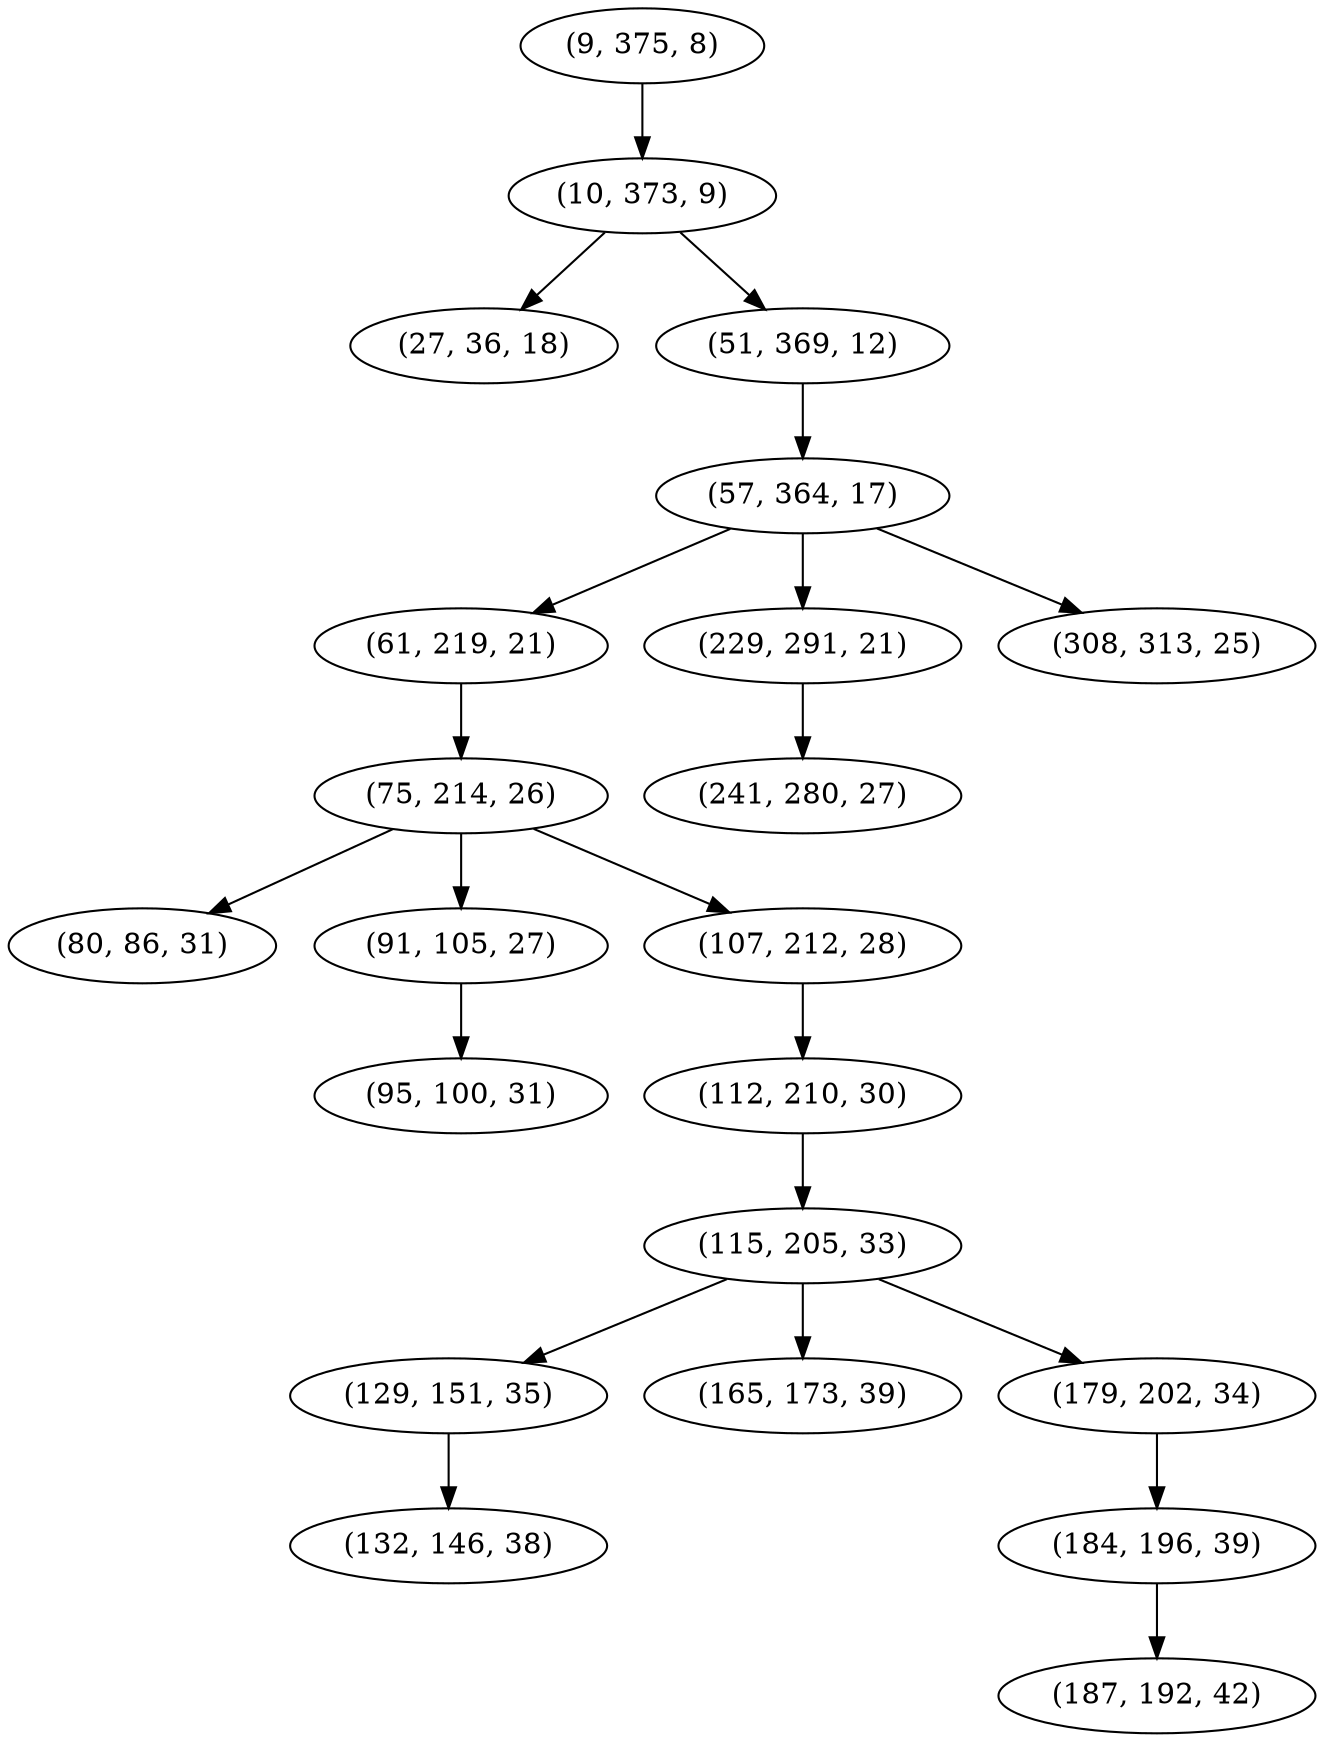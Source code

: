 digraph tree {
    "(9, 375, 8)";
    "(10, 373, 9)";
    "(27, 36, 18)";
    "(51, 369, 12)";
    "(57, 364, 17)";
    "(61, 219, 21)";
    "(75, 214, 26)";
    "(80, 86, 31)";
    "(91, 105, 27)";
    "(95, 100, 31)";
    "(107, 212, 28)";
    "(112, 210, 30)";
    "(115, 205, 33)";
    "(129, 151, 35)";
    "(132, 146, 38)";
    "(165, 173, 39)";
    "(179, 202, 34)";
    "(184, 196, 39)";
    "(187, 192, 42)";
    "(229, 291, 21)";
    "(241, 280, 27)";
    "(308, 313, 25)";
    "(9, 375, 8)" -> "(10, 373, 9)";
    "(10, 373, 9)" -> "(27, 36, 18)";
    "(10, 373, 9)" -> "(51, 369, 12)";
    "(51, 369, 12)" -> "(57, 364, 17)";
    "(57, 364, 17)" -> "(61, 219, 21)";
    "(57, 364, 17)" -> "(229, 291, 21)";
    "(57, 364, 17)" -> "(308, 313, 25)";
    "(61, 219, 21)" -> "(75, 214, 26)";
    "(75, 214, 26)" -> "(80, 86, 31)";
    "(75, 214, 26)" -> "(91, 105, 27)";
    "(75, 214, 26)" -> "(107, 212, 28)";
    "(91, 105, 27)" -> "(95, 100, 31)";
    "(107, 212, 28)" -> "(112, 210, 30)";
    "(112, 210, 30)" -> "(115, 205, 33)";
    "(115, 205, 33)" -> "(129, 151, 35)";
    "(115, 205, 33)" -> "(165, 173, 39)";
    "(115, 205, 33)" -> "(179, 202, 34)";
    "(129, 151, 35)" -> "(132, 146, 38)";
    "(179, 202, 34)" -> "(184, 196, 39)";
    "(184, 196, 39)" -> "(187, 192, 42)";
    "(229, 291, 21)" -> "(241, 280, 27)";
}
